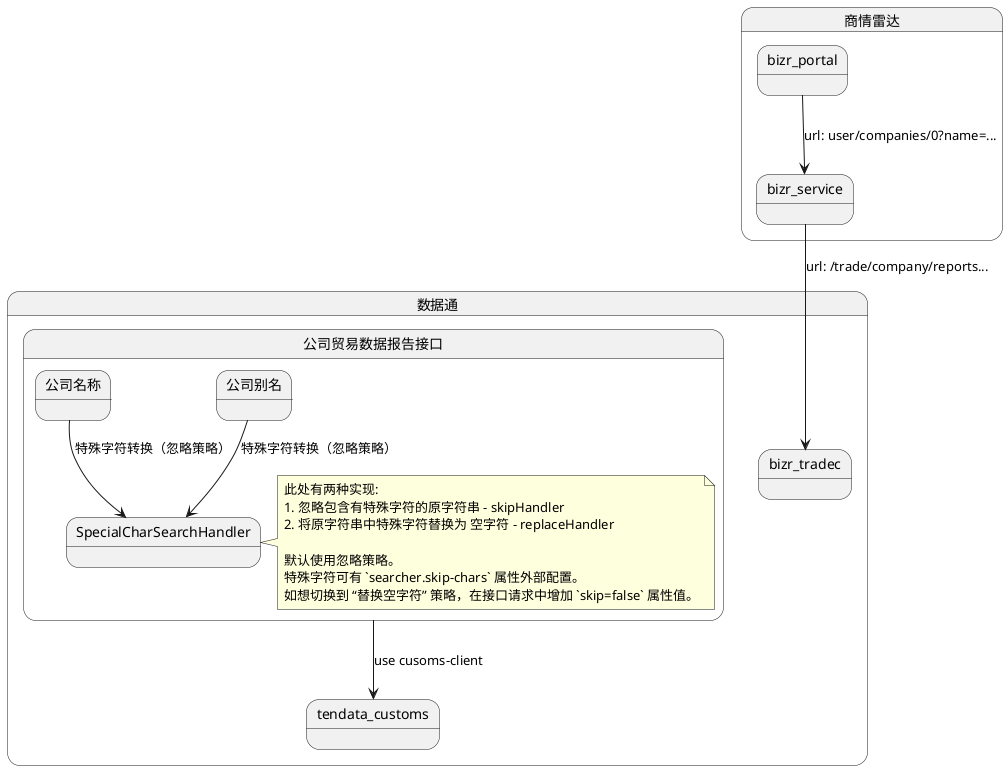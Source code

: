 @startuml

state 商情雷达{
    bizr_portal --> bizr_service: url: user/companies/0?name=...
}

state 数据通{
    bizr_service --> bizr_tradec: url: /trade/company/reports...

    state 公司贸易数据报告接口 {
        公司名称 --> SpecialCharSearchHandler: 特殊字符转换（忽略策略）
        公司别名 --> SpecialCharSearchHandler: 特殊字符转换（忽略策略）

        note right of SpecialCharSearchHandler
        此处有两种实现:
        1. 忽略包含有特殊字符的原字符串 - skipHandler
        2. 将原字符串中特殊字符替换为 空字符 - replaceHandler

        默认使用忽略策略。
        特殊字符可有 `searcher.skip-chars` 属性外部配置。
        如想切换到 “替换空字符” 策略，在接口请求中增加 `skip=false` 属性值。
        end note
    }

    公司贸易数据报告接口 --> tendata_customs: use cusoms-client
} 
@enduml